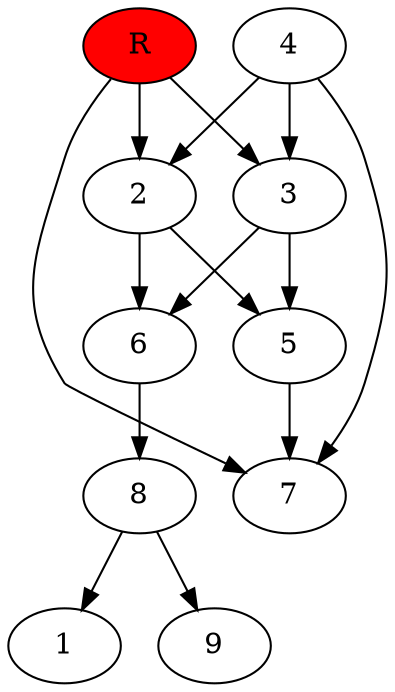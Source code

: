 digraph prb42984 {
	1
	2
	3
	4
	5
	6
	7
	8
	R [fillcolor="#ff0000" style=filled]
	2 -> 5
	2 -> 6
	3 -> 5
	3 -> 6
	4 -> 2
	4 -> 3
	4 -> 7
	5 -> 7
	6 -> 8
	8 -> 1
	8 -> 9
	R -> 2
	R -> 3
	R -> 7
}
